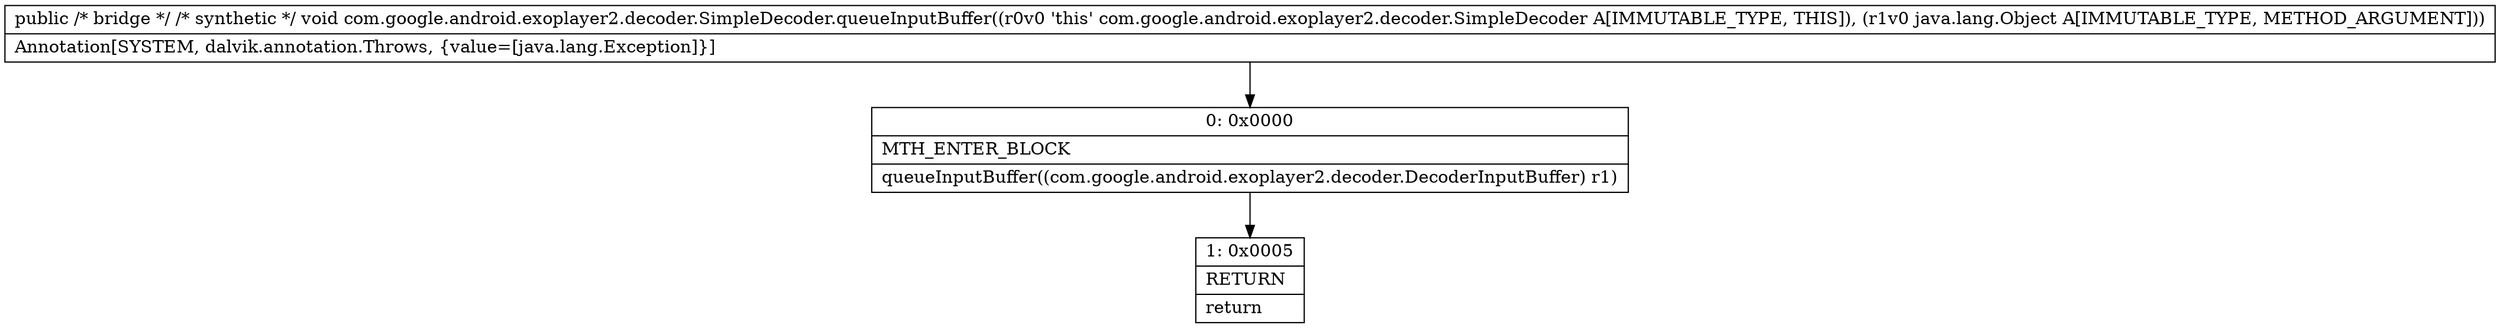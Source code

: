 digraph "CFG forcom.google.android.exoplayer2.decoder.SimpleDecoder.queueInputBuffer(Ljava\/lang\/Object;)V" {
Node_0 [shape=record,label="{0\:\ 0x0000|MTH_ENTER_BLOCK\l|queueInputBuffer((com.google.android.exoplayer2.decoder.DecoderInputBuffer) r1)\l}"];
Node_1 [shape=record,label="{1\:\ 0x0005|RETURN\l|return\l}"];
MethodNode[shape=record,label="{public \/* bridge *\/ \/* synthetic *\/ void com.google.android.exoplayer2.decoder.SimpleDecoder.queueInputBuffer((r0v0 'this' com.google.android.exoplayer2.decoder.SimpleDecoder A[IMMUTABLE_TYPE, THIS]), (r1v0 java.lang.Object A[IMMUTABLE_TYPE, METHOD_ARGUMENT]))  | Annotation[SYSTEM, dalvik.annotation.Throws, \{value=[java.lang.Exception]\}]\l}"];
MethodNode -> Node_0;
Node_0 -> Node_1;
}


